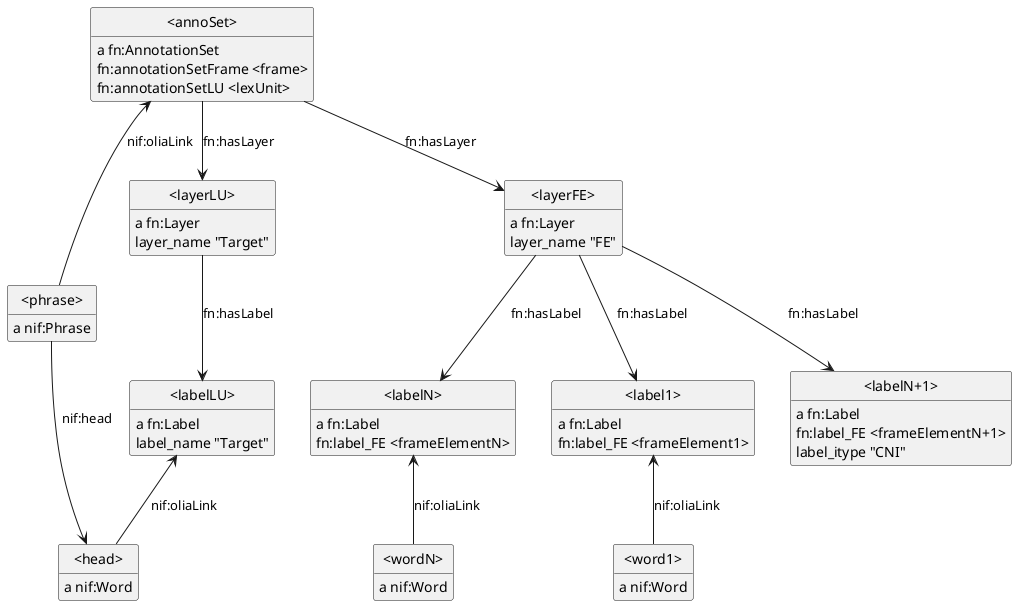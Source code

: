 @startuml
hide circles
hide empty methods

"<annoSet>"     : a fn:AnnotationSet
"<annoSet>"     : fn:annotationSetFrame <frame>
"<annoSet>"     : fn:annotationSetLU <lexUnit>
"<head>"        : a nif:Word
"<label1>"      : a fn:Label
"<label1>"      : fn:label_FE <frameElement1>
"<labelN+1>"    : a fn:Label
"<labelN+1>"    : fn:label_FE <frameElementN+1>
"<labelN+1>"    : label_itype "CNI"
"<labelN>"      : a fn:Label
"<labelN>"      : fn:label_FE <frameElementN>
"<labelLU>"     : a fn:Label
"<labelLU>"     : label_name "Target"
"<layerLU>"     : a fn:Layer
"<layerLU>"     : layer_name "Target"
"<layerFE>"     : a fn:Layer
"<layerFE>"     : layer_name "FE"
"<phrase>"      : a nif:Phrase
"<word1>"       : a nif:Word
"<wordN>"       : a nif:Word

"<annoSet>" -down->  "<layerLU>"    : fn:hasLayer
"<annoSet>" -down->  "<layerFE>"    : fn:hasLayer
"<phrase>"  -up->    "<annoSet>"    : nif:oliaLink
"<phrase>"  -right-> "<head>"       : nif:head
"<head>"    -up->    "<labelLU>"    : nif:oliaLink
"<word1>"   -up->    "<label1>"     : nif:oliaLink
"<wordN>"   -up->    "<labelN>"     : nif:oliaLink
"<layerLU>" -down->  "<labelLU>"    : fn:hasLabel
"<layerFE>" -down->  "<label1>"     : fn:hasLabel
"<layerFE>" -down->  "<labelN>"     : fn:hasLabel
"<layerFE>" -down->  "<labelN+1>"   : fn:hasLabel
@enduml
